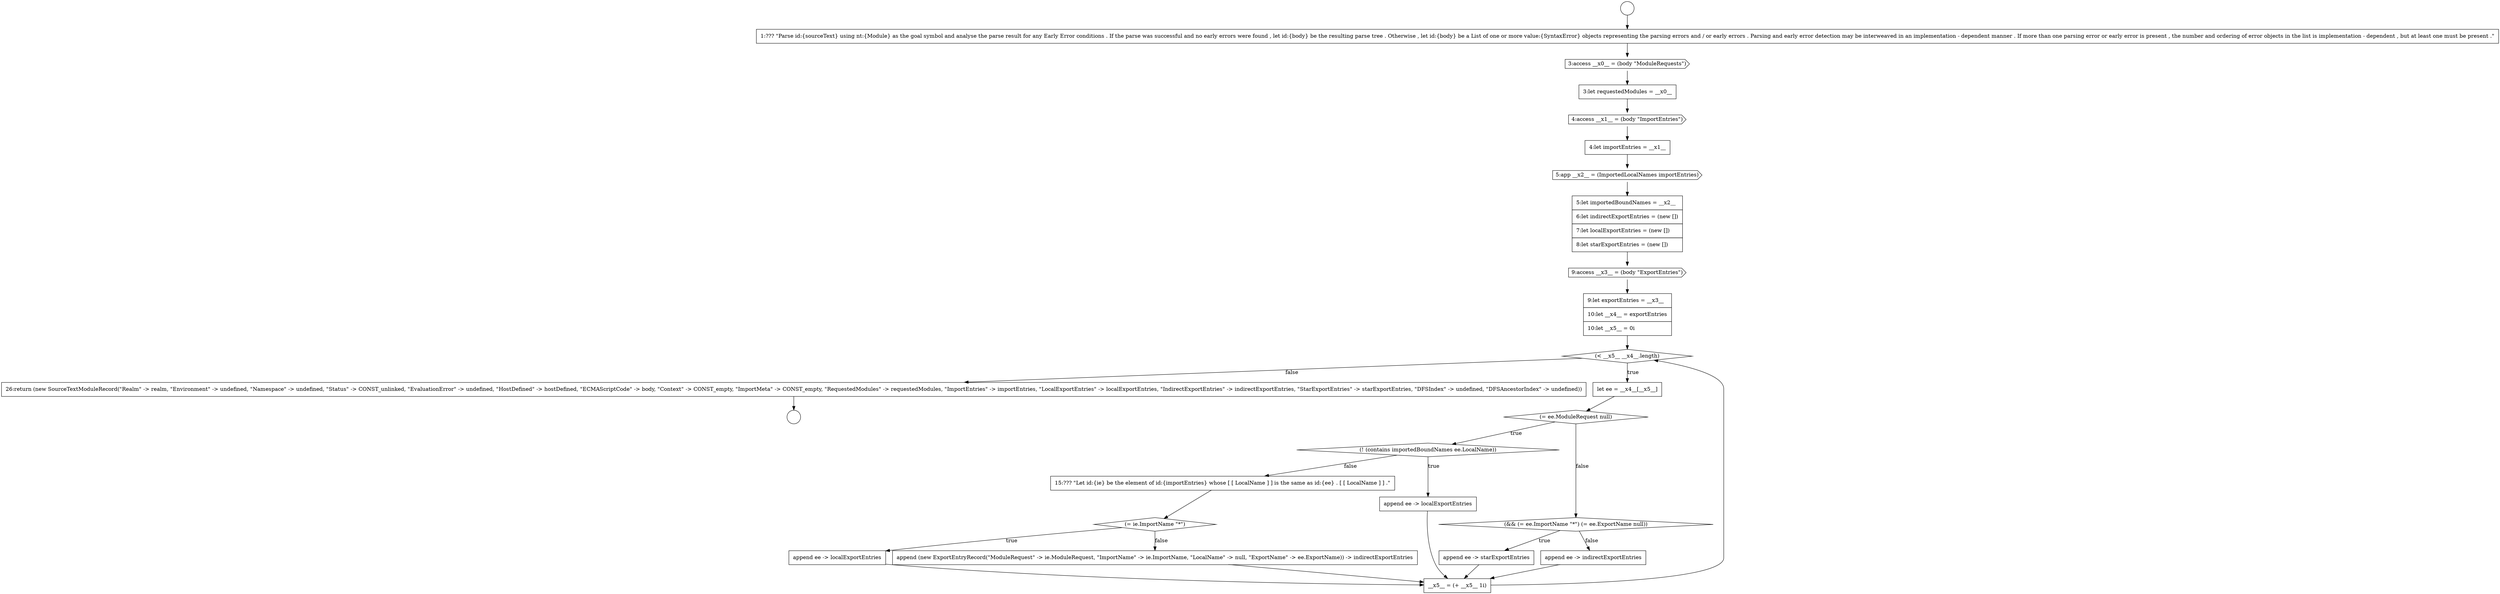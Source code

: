 digraph {
  node0 [shape=circle label=" " color="black" fillcolor="white" style=filled]
  node5 [shape=cds, label=<<font color="black">4:access __x1__ = (body &quot;ImportEntries&quot;)</font>> color="black" fillcolor="white" style=filled]
  node10 [shape=none, margin=0, label=<<font color="black">
    <table border="0" cellborder="1" cellspacing="0" cellpadding="10">
      <tr><td align="left">9:let exportEntries = __x3__</td></tr>
      <tr><td align="left">10:let __x4__ = exportEntries</td></tr>
      <tr><td align="left">10:let __x5__ = 0i</td></tr>
    </table>
  </font>> color="black" fillcolor="white" style=filled]
  node24 [shape=none, margin=0, label=<<font color="black">
    <table border="0" cellborder="1" cellspacing="0" cellpadding="10">
      <tr><td align="left">26:return (new SourceTextModuleRecord(&quot;Realm&quot; -&gt; realm, &quot;Environment&quot; -&gt; undefined, &quot;Namespace&quot; -&gt; undefined, &quot;Status&quot; -&gt; CONST_unlinked, &quot;EvaluationError&quot; -&gt; undefined, &quot;HostDefined&quot; -&gt; hostDefined, &quot;ECMAScriptCode&quot; -&gt; body, &quot;Context&quot; -&gt; CONST_empty, &quot;ImportMeta&quot; -&gt; CONST_empty, &quot;RequestedModules&quot; -&gt; requestedModules, &quot;ImportEntries&quot; -&gt; importEntries, &quot;LocalExportEntries&quot; -&gt; localExportEntries, &quot;IndirectExportEntries&quot; -&gt; indirectExportEntries, &quot;StarExportEntries&quot; -&gt; starExportEntries, &quot;DFSIndex&quot; -&gt; undefined, &quot;DFSAncestorIndex&quot; -&gt; undefined))</td></tr>
    </table>
  </font>> color="black" fillcolor="white" style=filled]
  node14 [shape=diamond, label=<<font color="black">(! (contains importedBoundNames ee.LocalName))</font>> color="black" fillcolor="white" style=filled]
  node20 [shape=diamond, label=<<font color="black">(&amp;&amp; (= ee.ImportName &quot;*&quot;) (= ee.ExportName null))</font>> color="black" fillcolor="white" style=filled]
  node1 [shape=circle label=" " color="black" fillcolor="white" style=filled]
  node6 [shape=none, margin=0, label=<<font color="black">
    <table border="0" cellborder="1" cellspacing="0" cellpadding="10">
      <tr><td align="left">4:let importEntries = __x1__</td></tr>
    </table>
  </font>> color="black" fillcolor="white" style=filled]
  node21 [shape=none, margin=0, label=<<font color="black">
    <table border="0" cellborder="1" cellspacing="0" cellpadding="10">
      <tr><td align="left">append ee -&gt; starExportEntries</td></tr>
    </table>
  </font>> color="black" fillcolor="white" style=filled]
  node9 [shape=cds, label=<<font color="black">9:access __x3__ = (body &quot;ExportEntries&quot;)</font>> color="black" fillcolor="white" style=filled]
  node13 [shape=diamond, label=<<font color="black">(= ee.ModuleRequest null)</font>> color="black" fillcolor="white" style=filled]
  node2 [shape=none, margin=0, label=<<font color="black">
    <table border="0" cellborder="1" cellspacing="0" cellpadding="10">
      <tr><td align="left">1:??? &quot;Parse id:{sourceText} using nt:{Module} as the goal symbol and analyse the parse result for any Early Error conditions . If the parse was successful and no early errors were found , let id:{body} be the resulting parse tree . Otherwise , let id:{body} be a List of one or more value:{SyntaxError} objects representing the parsing errors and / or early errors . Parsing and early error detection may be interweaved in an implementation - dependent manner . If more than one parsing error or early error is present , the number and ordering of error objects in the list is implementation - dependent , but at least one must be present .&quot;</td></tr>
    </table>
  </font>> color="black" fillcolor="white" style=filled]
  node17 [shape=diamond, label=<<font color="black">(= ie.ImportName &quot;*&quot;)</font>> color="black" fillcolor="white" style=filled]
  node22 [shape=none, margin=0, label=<<font color="black">
    <table border="0" cellborder="1" cellspacing="0" cellpadding="10">
      <tr><td align="left">append ee -&gt; indirectExportEntries</td></tr>
    </table>
  </font>> color="black" fillcolor="white" style=filled]
  node12 [shape=none, margin=0, label=<<font color="black">
    <table border="0" cellborder="1" cellspacing="0" cellpadding="10">
      <tr><td align="left">let ee = __x4__[__x5__]</td></tr>
    </table>
  </font>> color="black" fillcolor="white" style=filled]
  node7 [shape=cds, label=<<font color="black">5:app __x2__ = (ImportedLocalNames importEntries)</font>> color="black" fillcolor="white" style=filled]
  node3 [shape=cds, label=<<font color="black">3:access __x0__ = (body &quot;ModuleRequests&quot;)</font>> color="black" fillcolor="white" style=filled]
  node18 [shape=none, margin=0, label=<<font color="black">
    <table border="0" cellborder="1" cellspacing="0" cellpadding="10">
      <tr><td align="left">append ee -&gt; localExportEntries</td></tr>
    </table>
  </font>> color="black" fillcolor="white" style=filled]
  node16 [shape=none, margin=0, label=<<font color="black">
    <table border="0" cellborder="1" cellspacing="0" cellpadding="10">
      <tr><td align="left">15:??? &quot;Let id:{ie} be the element of id:{importEntries} whose [ [ LocalName ] ] is the same as id:{ee} . [ [ LocalName ] ] .&quot;</td></tr>
    </table>
  </font>> color="black" fillcolor="white" style=filled]
  node11 [shape=diamond, label=<<font color="black">(&lt; __x5__ __x4__.length)</font>> color="black" fillcolor="white" style=filled]
  node23 [shape=none, margin=0, label=<<font color="black">
    <table border="0" cellborder="1" cellspacing="0" cellpadding="10">
      <tr><td align="left">__x5__ = (+ __x5__ 1i)</td></tr>
    </table>
  </font>> color="black" fillcolor="white" style=filled]
  node8 [shape=none, margin=0, label=<<font color="black">
    <table border="0" cellborder="1" cellspacing="0" cellpadding="10">
      <tr><td align="left">5:let importedBoundNames = __x2__</td></tr>
      <tr><td align="left">6:let indirectExportEntries = (new [])</td></tr>
      <tr><td align="left">7:let localExportEntries = (new [])</td></tr>
      <tr><td align="left">8:let starExportEntries = (new [])</td></tr>
    </table>
  </font>> color="black" fillcolor="white" style=filled]
  node19 [shape=none, margin=0, label=<<font color="black">
    <table border="0" cellborder="1" cellspacing="0" cellpadding="10">
      <tr><td align="left">append (new ExportEntryRecord(&quot;ModuleRequest&quot; -&gt; ie.ModuleRequest, &quot;ImportName&quot; -&gt; ie.ImportName, &quot;LocalName&quot; -&gt; null, &quot;ExportName&quot; -&gt; ee.ExportName)) -&gt; indirectExportEntries</td></tr>
    </table>
  </font>> color="black" fillcolor="white" style=filled]
  node4 [shape=none, margin=0, label=<<font color="black">
    <table border="0" cellborder="1" cellspacing="0" cellpadding="10">
      <tr><td align="left">3:let requestedModules = __x0__</td></tr>
    </table>
  </font>> color="black" fillcolor="white" style=filled]
  node15 [shape=none, margin=0, label=<<font color="black">
    <table border="0" cellborder="1" cellspacing="0" cellpadding="10">
      <tr><td align="left">append ee -&gt; localExportEntries</td></tr>
    </table>
  </font>> color="black" fillcolor="white" style=filled]
  node7 -> node8 [ color="black"]
  node2 -> node3 [ color="black"]
  node12 -> node13 [ color="black"]
  node0 -> node2 [ color="black"]
  node9 -> node10 [ color="black"]
  node13 -> node14 [label=<<font color="black">true</font>> color="black"]
  node13 -> node20 [label=<<font color="black">false</font>> color="black"]
  node11 -> node12 [label=<<font color="black">true</font>> color="black"]
  node11 -> node24 [label=<<font color="black">false</font>> color="black"]
  node10 -> node11 [ color="black"]
  node8 -> node9 [ color="black"]
  node16 -> node17 [ color="black"]
  node21 -> node23 [ color="black"]
  node23 -> node11 [ color="black"]
  node5 -> node6 [ color="black"]
  node3 -> node4 [ color="black"]
  node22 -> node23 [ color="black"]
  node6 -> node7 [ color="black"]
  node24 -> node1 [ color="black"]
  node19 -> node23 [ color="black"]
  node20 -> node21 [label=<<font color="black">true</font>> color="black"]
  node20 -> node22 [label=<<font color="black">false</font>> color="black"]
  node4 -> node5 [ color="black"]
  node15 -> node23 [ color="black"]
  node18 -> node23 [ color="black"]
  node14 -> node15 [label=<<font color="black">true</font>> color="black"]
  node14 -> node16 [label=<<font color="black">false</font>> color="black"]
  node17 -> node18 [label=<<font color="black">true</font>> color="black"]
  node17 -> node19 [label=<<font color="black">false</font>> color="black"]
}
